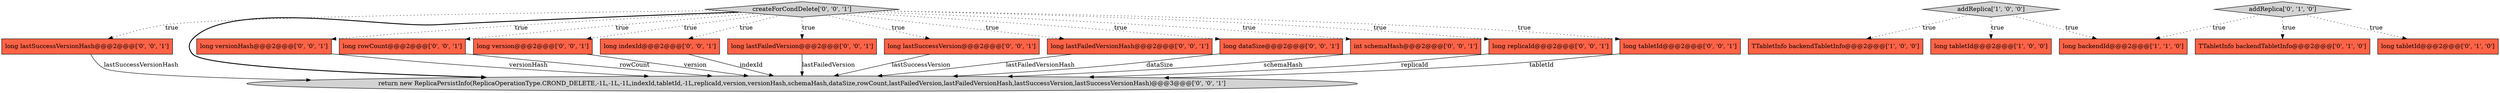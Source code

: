 digraph {
20 [style = filled, label = "long lastSuccessVersionHash@@@2@@@['0', '0', '1']", fillcolor = tomato, shape = box image = "AAA0AAABBB3BBB"];
10 [style = filled, label = "return new ReplicaPersistInfo(ReplicaOperationType.CROND_DELETE,-1L,-1L,-1L,indexId,tabletId,-1L,replicaId,version,versionHash,schemaHash,dataSize,rowCount,lastFailedVersion,lastFailedVersionHash,lastSuccessVersion,lastSuccessVersionHash)@@@3@@@['0', '0', '1']", fillcolor = lightgray, shape = ellipse image = "AAA0AAABBB3BBB"];
14 [style = filled, label = "long versionHash@@@2@@@['0', '0', '1']", fillcolor = tomato, shape = box image = "AAA0AAABBB3BBB"];
5 [style = filled, label = "addReplica['0', '1', '0']", fillcolor = lightgray, shape = diamond image = "AAA0AAABBB2BBB"];
11 [style = filled, label = "long rowCount@@@2@@@['0', '0', '1']", fillcolor = tomato, shape = box image = "AAA0AAABBB3BBB"];
0 [style = filled, label = "long tabletId@@@2@@@['1', '0', '0']", fillcolor = tomato, shape = box image = "AAA0AAABBB1BBB"];
13 [style = filled, label = "long version@@@2@@@['0', '0', '1']", fillcolor = tomato, shape = box image = "AAA0AAABBB3BBB"];
16 [style = filled, label = "long indexId@@@2@@@['0', '0', '1']", fillcolor = tomato, shape = box image = "AAA0AAABBB3BBB"];
3 [style = filled, label = "long backendId@@@2@@@['1', '1', '0']", fillcolor = tomato, shape = box image = "AAA0AAABBB1BBB"];
7 [style = filled, label = "long lastFailedVersion@@@2@@@['0', '0', '1']", fillcolor = tomato, shape = box image = "AAA0AAABBB3BBB"];
2 [style = filled, label = "TTabletInfo backendTabletInfo@@@2@@@['1', '0', '0']", fillcolor = tomato, shape = box image = "AAA0AAABBB1BBB"];
15 [style = filled, label = "long lastSuccessVersion@@@2@@@['0', '0', '1']", fillcolor = tomato, shape = box image = "AAA0AAABBB3BBB"];
9 [style = filled, label = "long lastFailedVersionHash@@@2@@@['0', '0', '1']", fillcolor = tomato, shape = box image = "AAA0AAABBB3BBB"];
19 [style = filled, label = "long dataSize@@@2@@@['0', '0', '1']", fillcolor = tomato, shape = box image = "AAA0AAABBB3BBB"];
1 [style = filled, label = "addReplica['1', '0', '0']", fillcolor = lightgray, shape = diamond image = "AAA0AAABBB1BBB"];
8 [style = filled, label = "createForCondDelete['0', '0', '1']", fillcolor = lightgray, shape = diamond image = "AAA0AAABBB3BBB"];
17 [style = filled, label = "int schemaHash@@@2@@@['0', '0', '1']", fillcolor = tomato, shape = box image = "AAA0AAABBB3BBB"];
6 [style = filled, label = "TTabletInfo backendTabletInfo@@@2@@@['0', '1', '0']", fillcolor = tomato, shape = box image = "AAA0AAABBB2BBB"];
18 [style = filled, label = "long replicaId@@@2@@@['0', '0', '1']", fillcolor = tomato, shape = box image = "AAA0AAABBB3BBB"];
12 [style = filled, label = "long tabletId@@@2@@@['0', '0', '1']", fillcolor = tomato, shape = box image = "AAA0AAABBB3BBB"];
4 [style = filled, label = "long tabletId@@@2@@@['0', '1', '0']", fillcolor = tomato, shape = box image = "AAA0AAABBB2BBB"];
8->11 [style = dotted, label="true"];
18->10 [style = solid, label="replicaId"];
8->16 [style = dotted, label="true"];
1->0 [style = dotted, label="true"];
9->10 [style = solid, label="lastFailedVersionHash"];
5->3 [style = dotted, label="true"];
12->10 [style = solid, label="tabletId"];
11->10 [style = solid, label="rowCount"];
5->4 [style = dotted, label="true"];
13->10 [style = solid, label="version"];
17->10 [style = solid, label="schemaHash"];
15->10 [style = solid, label="lastSuccessVersion"];
20->10 [style = solid, label="lastSuccessVersionHash"];
8->20 [style = dotted, label="true"];
8->7 [style = dotted, label="true"];
8->19 [style = dotted, label="true"];
5->6 [style = dotted, label="true"];
1->3 [style = dotted, label="true"];
8->15 [style = dotted, label="true"];
19->10 [style = solid, label="dataSize"];
1->2 [style = dotted, label="true"];
8->14 [style = dotted, label="true"];
7->10 [style = solid, label="lastFailedVersion"];
16->10 [style = solid, label="indexId"];
8->18 [style = dotted, label="true"];
8->17 [style = dotted, label="true"];
8->10 [style = bold, label=""];
14->10 [style = solid, label="versionHash"];
8->12 [style = dotted, label="true"];
8->13 [style = dotted, label="true"];
8->9 [style = dotted, label="true"];
}
